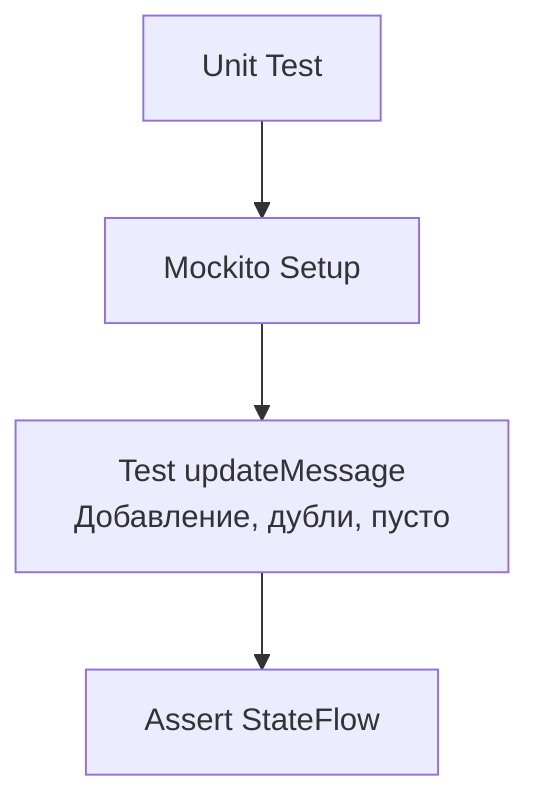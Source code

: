 %% Поток unit-тестов: тестирование updateMessage.
graph TD
    A[Unit Test] --> B[Mockito Setup]
    B --> C[Test updateMessage\nДобавление, дубли, пусто]
    C --> D[Assert StateFlow]